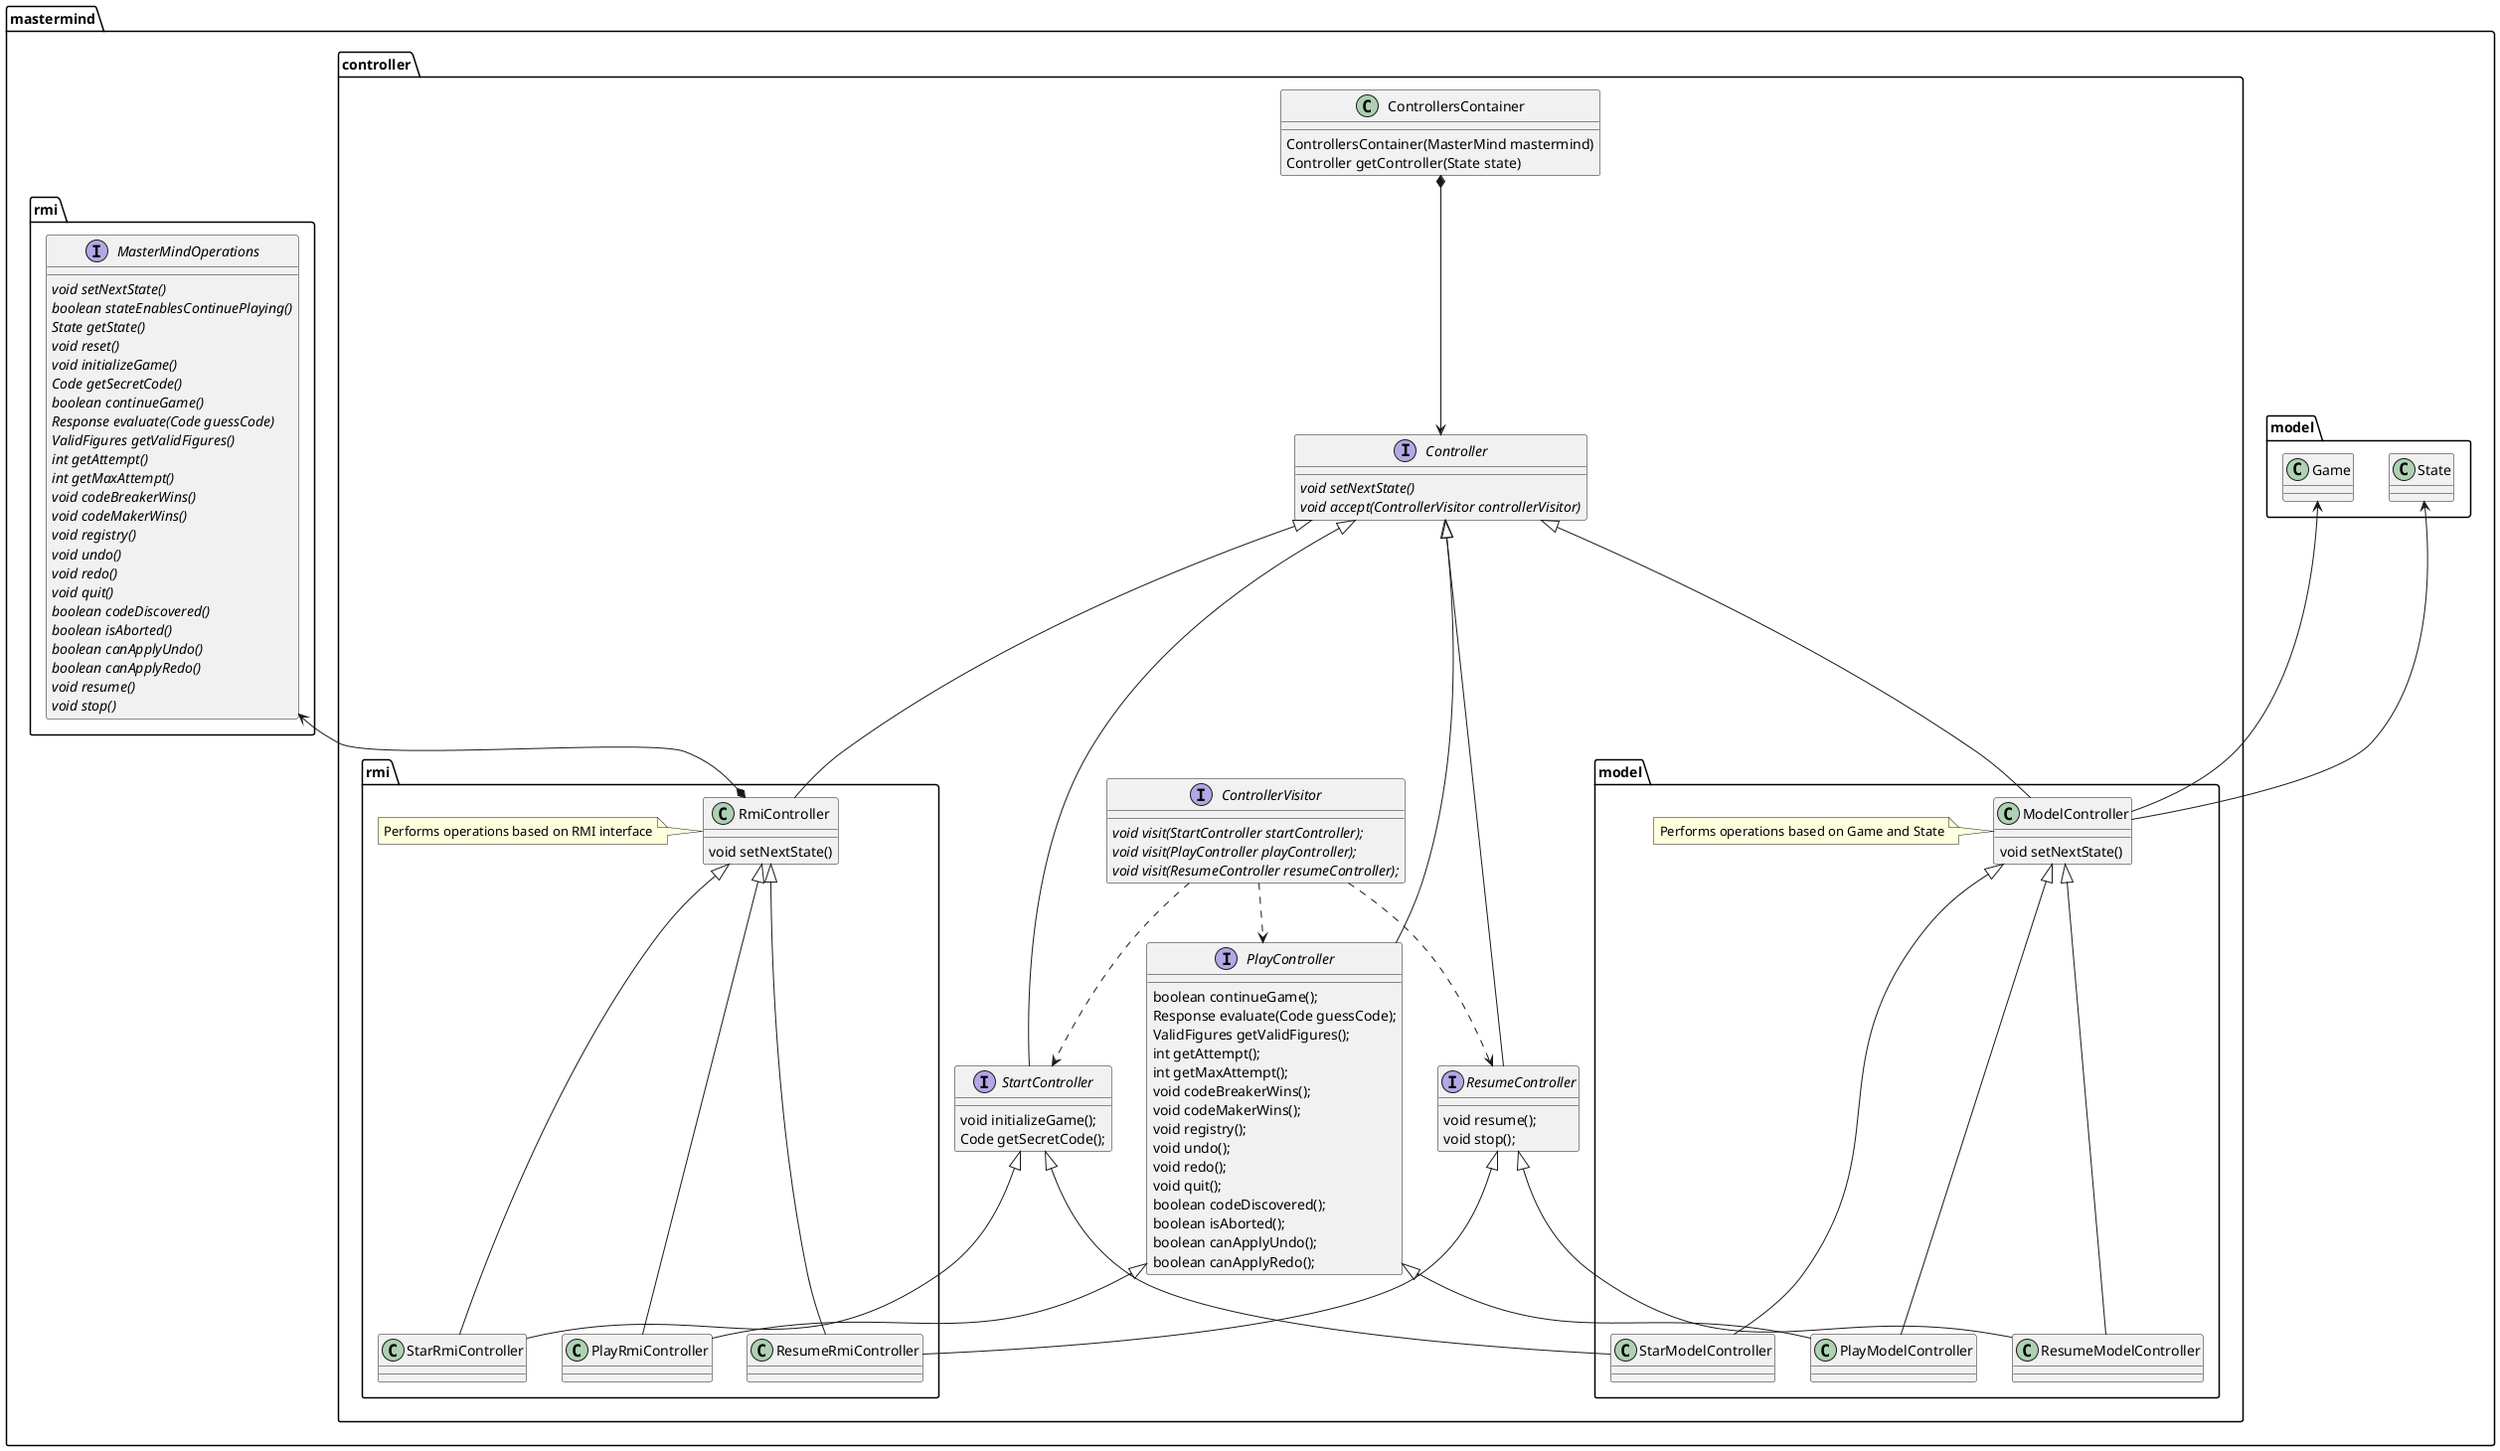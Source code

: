 @startuml

package mastermind.model {
    class Game
    class State
}

package mastermind.controller {
interface Controller {
   {abstract} void setNextState()
   {abstract} void accept(ControllerVisitor controllerVisitor)
}

class ControllersContainer {
    ControllersContainer(MasterMind mastermind)
    Controller getController(State state) 
}

interface StartController {
   void initializeGame();
   Code getSecretCode();
}

interface PlayController {
    boolean continueGame();
    Response evaluate(Code guessCode);
    ValidFigures getValidFigures();
    int getAttempt();
    int getMaxAttempt();
    void codeBreakerWins();
    void codeMakerWins();
    void registry();
    void undo();
    void redo();
    void quit();
    boolean codeDiscovered();
    boolean isAborted();
    boolean canApplyUndo();
    boolean canApplyRedo();
}

interface ResumeController {
   void resume();
   void stop();
}

interface ControllerVisitor {
   {abstract}void visit(StartController startController);
   {abstract}void visit(PlayController playController);
   {abstract}void visit(ResumeController resumeController);
}
}

package mastermind.controller.model {
    class ModelController {
       void setNextState()
    }
    note left: Performs operations based on Game and State
    ModelController -up-> Game
    ModelController -up-> State

    class StarModelController
    class PlayModelController
    class ResumeModelController

    ModelController <|-down-- StarModelController
    ModelController <|-down-- PlayModelController
    ModelController <|-down-- ResumeModelController

    StartController <|-down- StarModelController
    PlayController <|-down- PlayModelController
    ResumeController <|-down- ResumeModelController
}

package mastermind.controller.rmi {
    class RmiController {
       void setNextState()
    }
    note left: Performs operations based on RMI interface

    interface  mastermind.rmi.MasterMindOperations {
       {abstract}void setNextState()
       {abstract}boolean stateEnablesContinuePlaying()
       {abstract}State getState()
       {abstract}void reset()
       {abstract}void initializeGame()
       {abstract}Code getSecretCode()
       {abstract}boolean continueGame()
       {abstract}Response evaluate(Code guessCode)
       {abstract}ValidFigures getValidFigures()
       {abstract}int getAttempt()
       {abstract}int getMaxAttempt()
       {abstract}void codeBreakerWins()
       {abstract}void codeMakerWins()
       {abstract}void registry()
       {abstract}void undo()
       {abstract}void redo()
       {abstract}void quit()
       {abstract}boolean codeDiscovered()
       {abstract}boolean isAborted()
       {abstract}boolean canApplyUndo()
       {abstract}boolean canApplyRedo()
       {abstract}void resume()
       {abstract}void stop()
    }

    RmiController *-up-> mastermind.rmi.MasterMindOperations

    class StarRmiController
    class PlayRmiController
    class ResumeRmiController

    RmiController <|-down-- StarRmiController
    RmiController <|-down-- PlayRmiController
    RmiController <|-down-- ResumeRmiController

    StartController <|-down- StarRmiController
    PlayController <|-down- PlayRmiController
    ResumeController <|-down- ResumeRmiController
}

ControllersContainer  *--> Controller

Controller <|-down- StartController
Controller <|-down- PlayController
Controller <|-down- ResumeController

Controller <|-down- ModelController
Controller <|-down- RmiController

ControllerVisitor -[dashed]-> StartController
ControllerVisitor -[dashed]-> PlayController
ControllerVisitor -[dashed]-> ResumeController

@enduml

